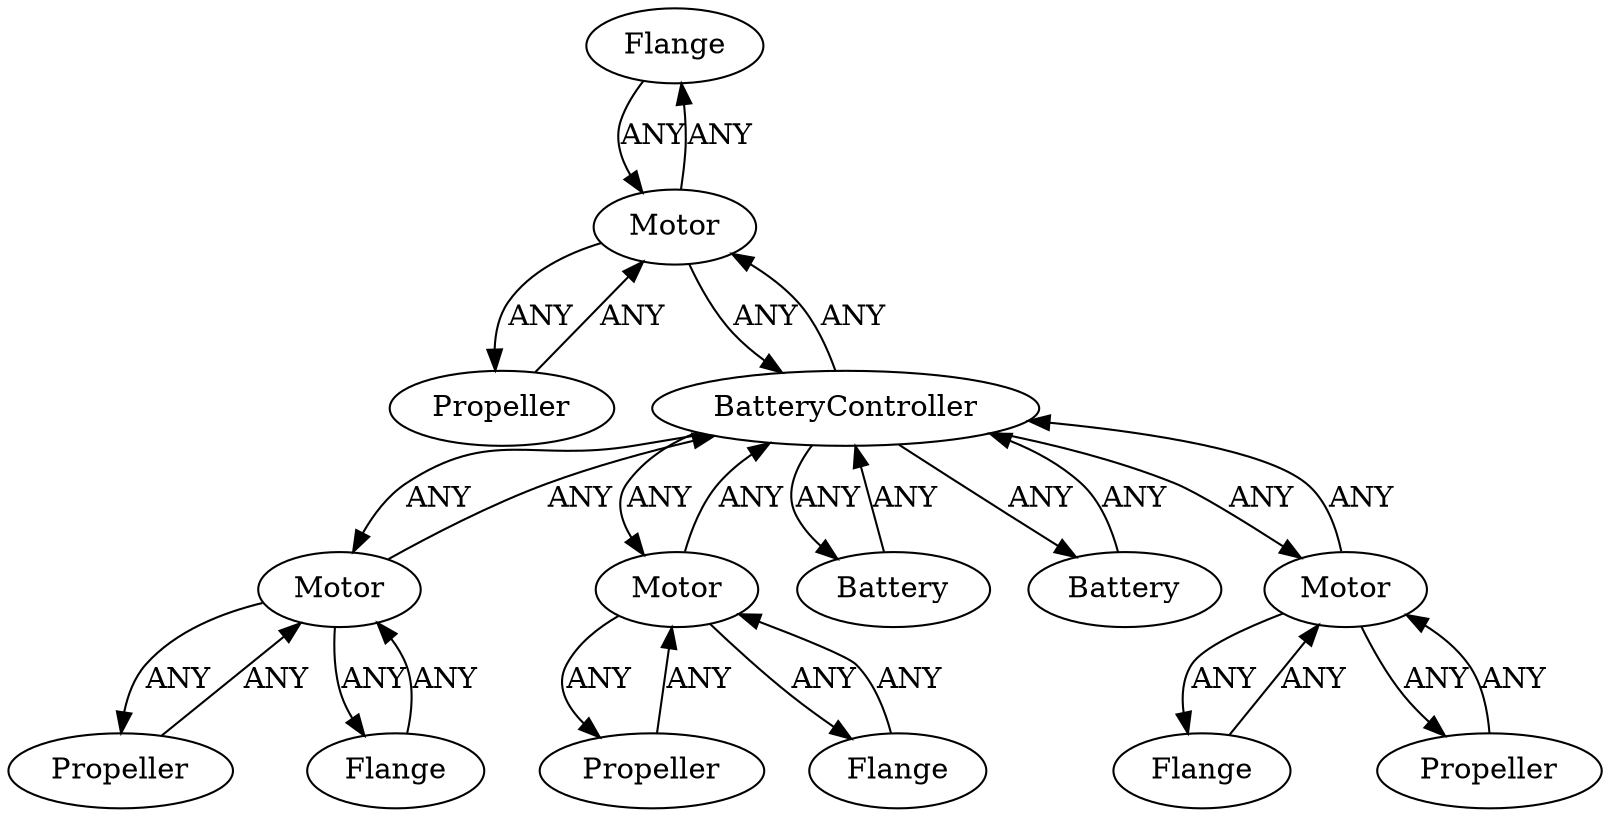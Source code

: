 /* Created by igraph 0.10.2 */
digraph {
  0 [
    instance=Flange_instance_1
    label=Flange
  ];
  1 [
    instance=Motor_instance_1
    label=Motor
  ];
  2 [
    instance=Propeller_instance_1
    label=Propeller
  ];
  3 [
    instance=Flange_instance_2
    label=Flange
  ];
  4 [
    instance=Propeller_instance_2
    label=Propeller
  ];
  5 [
    instance=Motor_instance_2
    label=Motor
  ];
  6 [
    instance=Motor_instance_3
    label=Motor
  ];
  7 [
    instance=Flange_instance_3
    label=Flange
  ];
  8 [
    instance=Propeller_instance_3
    label=Propeller
  ];
  9 [
    instance=Flange_instance_4
    label=Flange
  ];
  10 [
    instance=Battery_instance_1
    label=Battery
  ];
  11 [
    instance=Battery_instance_2
    label=Battery
  ];
  12 [
    instance=Motor_instance_4
    label=Motor
  ];
  13 [
    instance=Propeller_instance_4
    label=Propeller
  ];
  14 [
    instance=BatteryController_instance_1
    label=BatteryController
  ];

  0 -> 1 [
    label=ANY
  ];
  1 -> 0 [
    label=ANY
  ];
  1 -> 2 [
    label=ANY
  ];
  1 -> 14 [
    label=ANY
  ];
  2 -> 1 [
    label=ANY
  ];
  3 -> 12 [
    label=ANY
  ];
  4 -> 5 [
    label=ANY
  ];
  5 -> 4 [
    label=ANY
  ];
  5 -> 7 [
    label=ANY
  ];
  5 -> 14 [
    label=ANY
  ];
  6 -> 8 [
    label=ANY
  ];
  6 -> 9 [
    label=ANY
  ];
  6 -> 14 [
    label=ANY
  ];
  7 -> 5 [
    label=ANY
  ];
  8 -> 6 [
    label=ANY
  ];
  9 -> 6 [
    label=ANY
  ];
  10 -> 14 [
    label=ANY
  ];
  11 -> 14 [
    label=ANY
  ];
  12 -> 3 [
    label=ANY
  ];
  12 -> 13 [
    label=ANY
  ];
  12 -> 14 [
    label=ANY
  ];
  13 -> 12 [
    label=ANY
  ];
  14 -> 1 [
    label=ANY
  ];
  14 -> 5 [
    label=ANY
  ];
  14 -> 6 [
    label=ANY
  ];
  14 -> 10 [
    label=ANY
  ];
  14 -> 11 [
    label=ANY
  ];
  14 -> 12 [
    label=ANY
  ];
}
